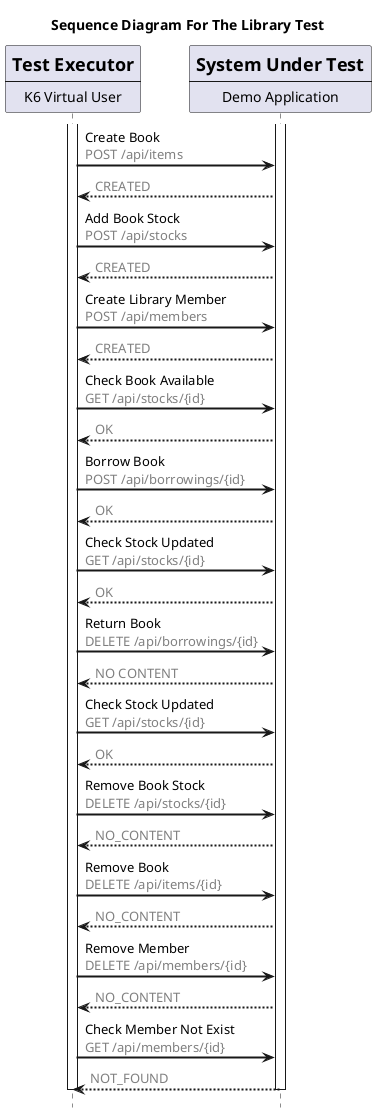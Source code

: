 @startuml library-test
skinparam sequenceArrowThickness 2
skinparam responseMessageBelowArrow true
hide footbox

title Sequence Diagram For The Library Test

participant exec[
    = Test Executor
    ----
    K6 Virtual User
]

participant sut [
    = System Under Test
    ----
    Demo Application
]

activate exec

activate sut

exec -> sut: Create Book \n<color:gray>POST /api/items</color>
sut --> exec: <color:gray>CREATED</color>

exec -> sut: Add Book Stock \n<color:gray>POST /api/stocks</color>
sut --> exec: <color:gray>CREATED</color>

exec -> sut: Create Library Member \n<color:gray>POST /api/members</color>
sut --> exec: <color:gray>CREATED</color>

exec -> sut: Check Book Available\n<color:gray>GET /api/stocks/{id}</color>
sut --> exec: <color:gray>OK</color>

exec -> sut: Borrow Book\n<color:gray>POST /api/borrowings/{id}</color>
sut --> exec: <color:gray>OK</color>

exec -> sut: Check Stock Updated\n<color:gray>GET /api/stocks/{id}</color>
sut --> exec: <color:gray>OK</color>

exec -> sut: Return Book\n<color:gray>DELETE /api/borrowings/{id}</color>
sut --> exec: <color:gray>NO CONTENT</color>

exec -> sut: Check Stock Updated\n<color:gray>GET /api/stocks/{id}</color>
sut --> exec: <color:gray>OK</color>

exec -> sut: Remove Book Stock \n<color:gray>DELETE /api/stocks/{id}</color>
sut --> exec: <color:gray>NO_CONTENT</color>

exec -> sut: Remove Book\n<color:gray>DELETE /api/items/{id}</color>
sut --> exec: <color:gray>NO_CONTENT</color>

exec -> sut: Remove Member\n<color:gray>DELETE /api/members/{id}</color>
sut --> exec: <color:gray>NO_CONTENT</color>

exec -> sut: Check Member Not Exist \n<color:gray>GET /api/members/{id}</color>
sut --> exec: <color:gray>NOT_FOUND</color>

deactivate exec
deactivate sut

@enduml